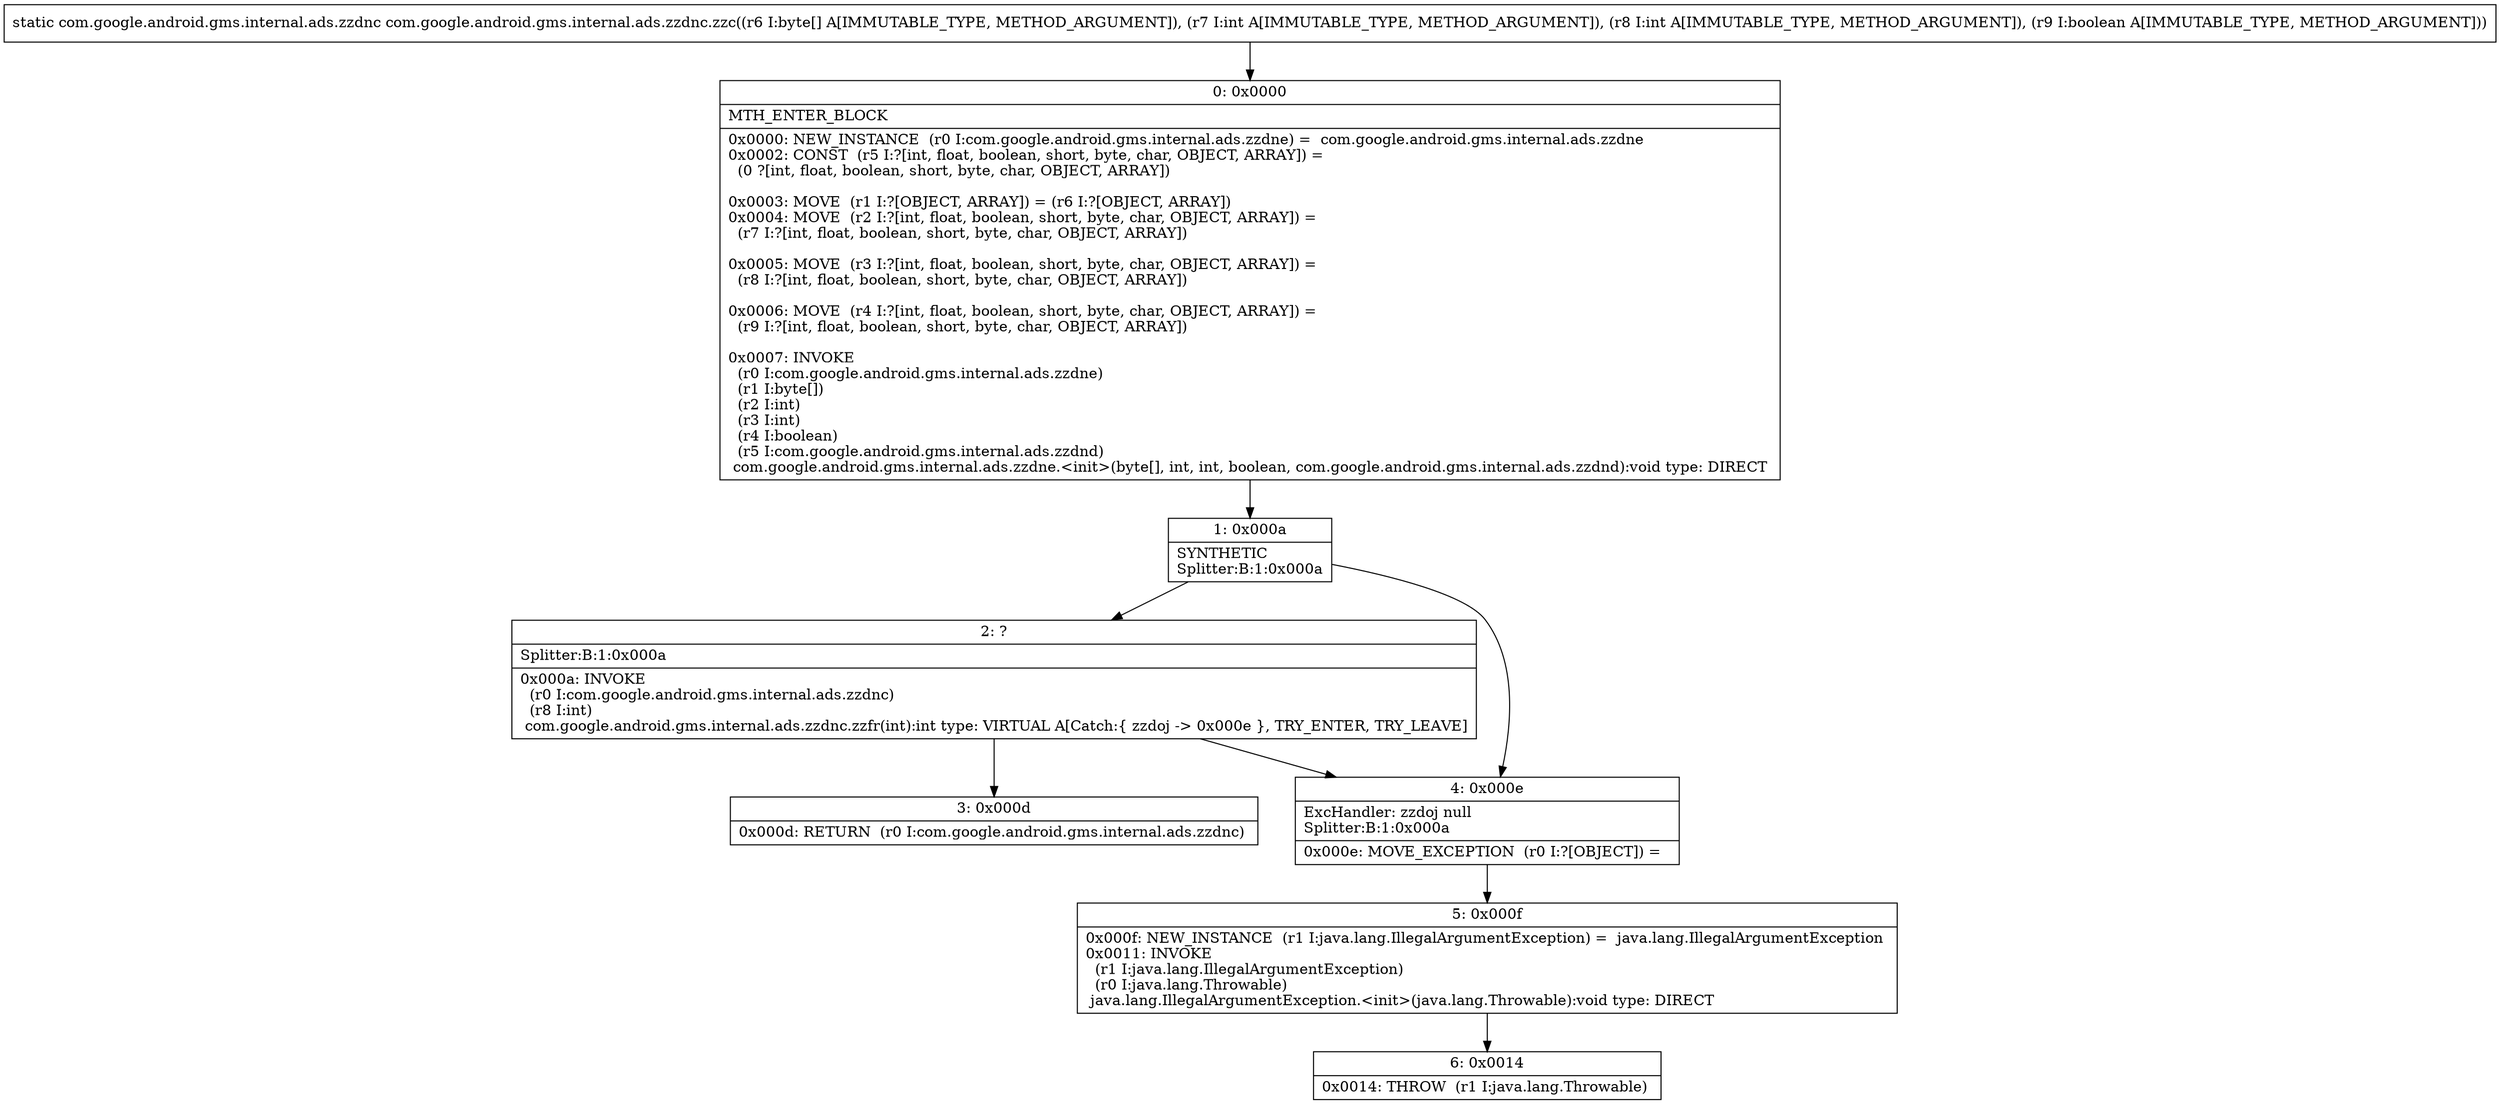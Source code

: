 digraph "CFG forcom.google.android.gms.internal.ads.zzdnc.zzc([BIIZ)Lcom\/google\/android\/gms\/internal\/ads\/zzdnc;" {
Node_0 [shape=record,label="{0\:\ 0x0000|MTH_ENTER_BLOCK\l|0x0000: NEW_INSTANCE  (r0 I:com.google.android.gms.internal.ads.zzdne) =  com.google.android.gms.internal.ads.zzdne \l0x0002: CONST  (r5 I:?[int, float, boolean, short, byte, char, OBJECT, ARRAY]) = \l  (0 ?[int, float, boolean, short, byte, char, OBJECT, ARRAY])\l \l0x0003: MOVE  (r1 I:?[OBJECT, ARRAY]) = (r6 I:?[OBJECT, ARRAY]) \l0x0004: MOVE  (r2 I:?[int, float, boolean, short, byte, char, OBJECT, ARRAY]) = \l  (r7 I:?[int, float, boolean, short, byte, char, OBJECT, ARRAY])\l \l0x0005: MOVE  (r3 I:?[int, float, boolean, short, byte, char, OBJECT, ARRAY]) = \l  (r8 I:?[int, float, boolean, short, byte, char, OBJECT, ARRAY])\l \l0x0006: MOVE  (r4 I:?[int, float, boolean, short, byte, char, OBJECT, ARRAY]) = \l  (r9 I:?[int, float, boolean, short, byte, char, OBJECT, ARRAY])\l \l0x0007: INVOKE  \l  (r0 I:com.google.android.gms.internal.ads.zzdne)\l  (r1 I:byte[])\l  (r2 I:int)\l  (r3 I:int)\l  (r4 I:boolean)\l  (r5 I:com.google.android.gms.internal.ads.zzdnd)\l com.google.android.gms.internal.ads.zzdne.\<init\>(byte[], int, int, boolean, com.google.android.gms.internal.ads.zzdnd):void type: DIRECT \l}"];
Node_1 [shape=record,label="{1\:\ 0x000a|SYNTHETIC\lSplitter:B:1:0x000a\l}"];
Node_2 [shape=record,label="{2\:\ ?|Splitter:B:1:0x000a\l|0x000a: INVOKE  \l  (r0 I:com.google.android.gms.internal.ads.zzdnc)\l  (r8 I:int)\l com.google.android.gms.internal.ads.zzdnc.zzfr(int):int type: VIRTUAL A[Catch:\{ zzdoj \-\> 0x000e \}, TRY_ENTER, TRY_LEAVE]\l}"];
Node_3 [shape=record,label="{3\:\ 0x000d|0x000d: RETURN  (r0 I:com.google.android.gms.internal.ads.zzdnc) \l}"];
Node_4 [shape=record,label="{4\:\ 0x000e|ExcHandler: zzdoj null\lSplitter:B:1:0x000a\l|0x000e: MOVE_EXCEPTION  (r0 I:?[OBJECT]) =  \l}"];
Node_5 [shape=record,label="{5\:\ 0x000f|0x000f: NEW_INSTANCE  (r1 I:java.lang.IllegalArgumentException) =  java.lang.IllegalArgumentException \l0x0011: INVOKE  \l  (r1 I:java.lang.IllegalArgumentException)\l  (r0 I:java.lang.Throwable)\l java.lang.IllegalArgumentException.\<init\>(java.lang.Throwable):void type: DIRECT \l}"];
Node_6 [shape=record,label="{6\:\ 0x0014|0x0014: THROW  (r1 I:java.lang.Throwable) \l}"];
MethodNode[shape=record,label="{static com.google.android.gms.internal.ads.zzdnc com.google.android.gms.internal.ads.zzdnc.zzc((r6 I:byte[] A[IMMUTABLE_TYPE, METHOD_ARGUMENT]), (r7 I:int A[IMMUTABLE_TYPE, METHOD_ARGUMENT]), (r8 I:int A[IMMUTABLE_TYPE, METHOD_ARGUMENT]), (r9 I:boolean A[IMMUTABLE_TYPE, METHOD_ARGUMENT])) }"];
MethodNode -> Node_0;
Node_0 -> Node_1;
Node_1 -> Node_2;
Node_1 -> Node_4;
Node_2 -> Node_3;
Node_2 -> Node_4;
Node_4 -> Node_5;
Node_5 -> Node_6;
}

